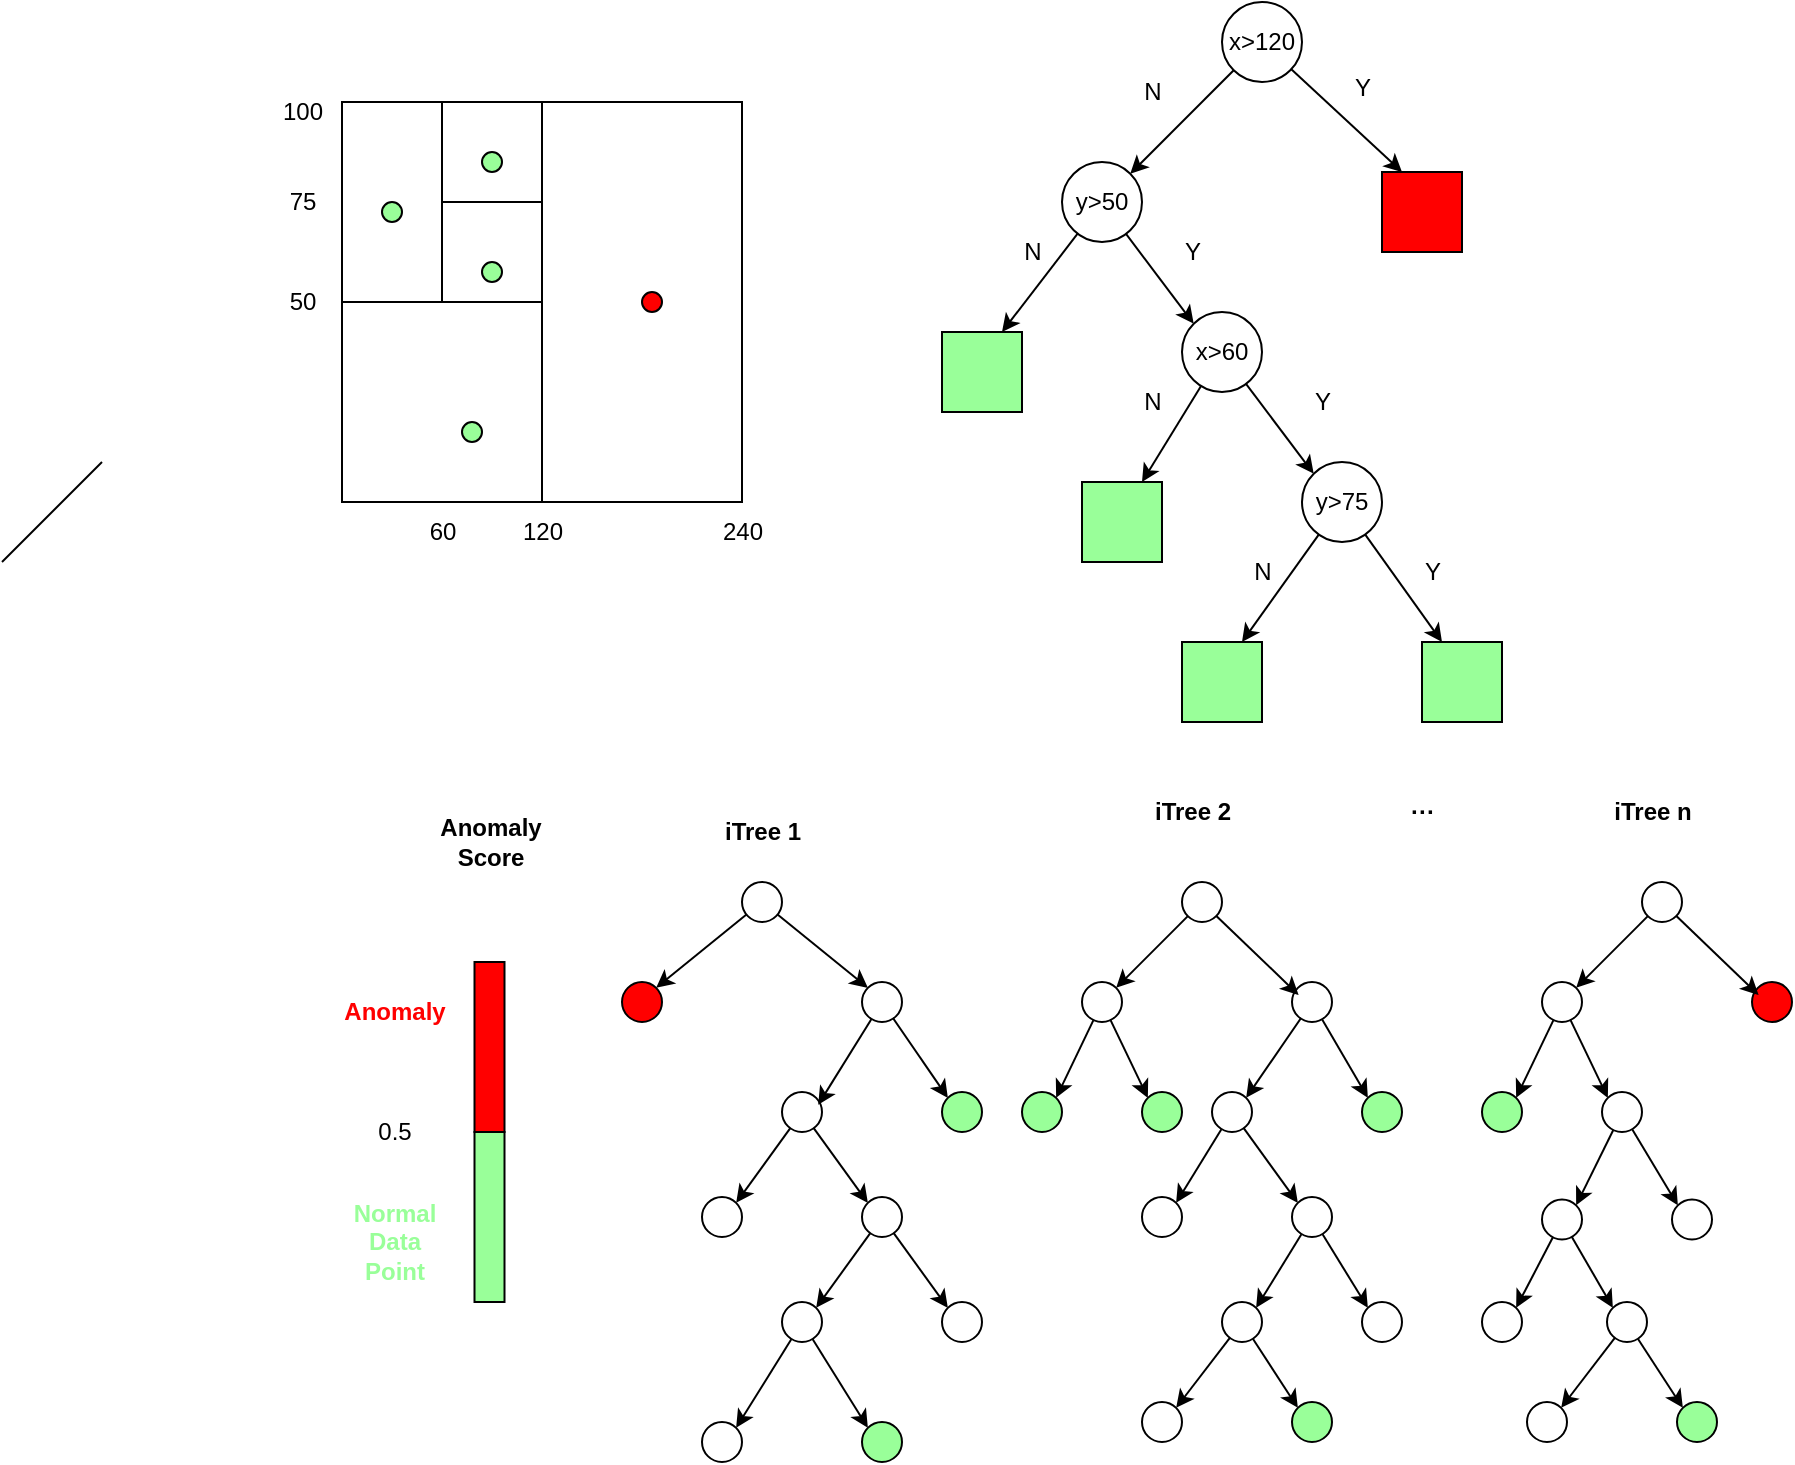 <mxfile version="24.2.2" type="github">
  <diagram name="第 1 页" id="rHj-dIYMqYzPayB8cscu">
    <mxGraphModel dx="1963" dy="578" grid="1" gridSize="10" guides="1" tooltips="1" connect="1" arrows="1" fold="1" page="1" pageScale="1" pageWidth="827" pageHeight="1169" math="0" shadow="0">
      <root>
        <mxCell id="0" />
        <mxCell id="1" parent="0" />
        <mxCell id="abwORtX6xPweR-GpnYd3-14" value="" style="rounded=0;whiteSpace=wrap;html=1;" vertex="1" parent="1">
          <mxGeometry x="-190" y="270" width="50" height="50" as="geometry" />
        </mxCell>
        <mxCell id="abwORtX6xPweR-GpnYd3-15" value="240" style="text;html=1;align=center;verticalAlign=middle;resizable=0;points=[];autosize=1;strokeColor=none;fillColor=none;" vertex="1" parent="1">
          <mxGeometry x="-60" y="470" width="40" height="30" as="geometry" />
        </mxCell>
        <mxCell id="abwORtX6xPweR-GpnYd3-18" value="120" style="text;html=1;align=center;verticalAlign=middle;resizable=0;points=[];autosize=1;strokeColor=none;fillColor=none;" vertex="1" parent="1">
          <mxGeometry x="-160" y="470" width="40" height="30" as="geometry" />
        </mxCell>
        <mxCell id="abwORtX6xPweR-GpnYd3-19" value="" style="endArrow=none;html=1;rounded=0;" edge="1" parent="1">
          <mxGeometry width="50" height="50" relative="1" as="geometry">
            <mxPoint x="-410" y="500" as="sourcePoint" />
            <mxPoint x="-360" y="450" as="targetPoint" />
          </mxGeometry>
        </mxCell>
        <mxCell id="abwORtX6xPweR-GpnYd3-20" value="" style="rounded=0;whiteSpace=wrap;html=1;" vertex="1" parent="1">
          <mxGeometry x="-240" y="370" width="100" height="100" as="geometry" />
        </mxCell>
        <mxCell id="abwORtX6xPweR-GpnYd3-21" value="" style="rounded=0;whiteSpace=wrap;html=1;" vertex="1" parent="1">
          <mxGeometry x="-140" y="270" width="100" height="200" as="geometry" />
        </mxCell>
        <mxCell id="abwORtX6xPweR-GpnYd3-22" value="" style="rounded=0;whiteSpace=wrap;html=1;" vertex="1" parent="1">
          <mxGeometry x="-190" y="320" width="50" height="50" as="geometry" />
        </mxCell>
        <mxCell id="abwORtX6xPweR-GpnYd3-23" value="" style="rounded=0;whiteSpace=wrap;html=1;" vertex="1" parent="1">
          <mxGeometry x="-240" y="270" width="50" height="100" as="geometry" />
        </mxCell>
        <mxCell id="abwORtX6xPweR-GpnYd3-24" value="" style="ellipse;whiteSpace=wrap;html=1;aspect=fixed;fillColor=#99FF99;" vertex="1" parent="1">
          <mxGeometry x="-170" y="295" width="10" height="10" as="geometry" />
        </mxCell>
        <mxCell id="abwORtX6xPweR-GpnYd3-33" value="" style="ellipse;whiteSpace=wrap;html=1;aspect=fixed;fillColor=#99FF99;" vertex="1" parent="1">
          <mxGeometry x="-220" y="320" width="10" height="10" as="geometry" />
        </mxCell>
        <mxCell id="abwORtX6xPweR-GpnYd3-36" value="" style="ellipse;whiteSpace=wrap;html=1;aspect=fixed;fillColor=#99FF99;" vertex="1" parent="1">
          <mxGeometry x="-170" y="350" width="10" height="10" as="geometry" />
        </mxCell>
        <mxCell id="abwORtX6xPweR-GpnYd3-38" value="" style="ellipse;whiteSpace=wrap;html=1;aspect=fixed;fillColor=#99FF99;" vertex="1" parent="1">
          <mxGeometry x="-180" y="430" width="10" height="10" as="geometry" />
        </mxCell>
        <mxCell id="abwORtX6xPweR-GpnYd3-39" value="" style="ellipse;whiteSpace=wrap;html=1;aspect=fixed;fillColor=#FF0000;" vertex="1" parent="1">
          <mxGeometry x="-90" y="365" width="10" height="10" as="geometry" />
        </mxCell>
        <mxCell id="abwORtX6xPweR-GpnYd3-41" value="60" style="text;html=1;align=center;verticalAlign=middle;resizable=0;points=[];autosize=1;strokeColor=none;fillColor=none;" vertex="1" parent="1">
          <mxGeometry x="-210" y="470" width="40" height="30" as="geometry" />
        </mxCell>
        <mxCell id="abwORtX6xPweR-GpnYd3-42" value="50" style="text;html=1;align=center;verticalAlign=middle;resizable=0;points=[];autosize=1;strokeColor=none;fillColor=none;" vertex="1" parent="1">
          <mxGeometry x="-280" y="355" width="40" height="30" as="geometry" />
        </mxCell>
        <mxCell id="abwORtX6xPweR-GpnYd3-43" value="75" style="text;html=1;align=center;verticalAlign=middle;resizable=0;points=[];autosize=1;strokeColor=none;fillColor=none;" vertex="1" parent="1">
          <mxGeometry x="-280" y="305" width="40" height="30" as="geometry" />
        </mxCell>
        <mxCell id="abwORtX6xPweR-GpnYd3-44" value="100" style="text;html=1;align=center;verticalAlign=middle;resizable=0;points=[];autosize=1;strokeColor=none;fillColor=none;" vertex="1" parent="1">
          <mxGeometry x="-280" y="260" width="40" height="30" as="geometry" />
        </mxCell>
        <mxCell id="abwORtX6xPweR-GpnYd3-65" style="rounded=0;orthogonalLoop=1;jettySize=auto;html=1;entryX=1;entryY=0;entryDx=0;entryDy=0;" edge="1" parent="1" source="abwORtX6xPweR-GpnYd3-45" target="abwORtX6xPweR-GpnYd3-57">
          <mxGeometry relative="1" as="geometry" />
        </mxCell>
        <mxCell id="abwORtX6xPweR-GpnYd3-66" style="rounded=0;orthogonalLoop=1;jettySize=auto;html=1;entryX=0.25;entryY=0;entryDx=0;entryDy=0;" edge="1" parent="1" source="abwORtX6xPweR-GpnYd3-45" target="abwORtX6xPweR-GpnYd3-58">
          <mxGeometry relative="1" as="geometry" />
        </mxCell>
        <mxCell id="abwORtX6xPweR-GpnYd3-45" value="x&amp;gt;120" style="ellipse;whiteSpace=wrap;html=1;aspect=fixed;" vertex="1" parent="1">
          <mxGeometry x="200" y="220" width="40" height="40" as="geometry" />
        </mxCell>
        <mxCell id="abwORtX6xPweR-GpnYd3-67" style="rounded=0;orthogonalLoop=1;jettySize=auto;html=1;entryX=0.75;entryY=0;entryDx=0;entryDy=0;" edge="1" parent="1" source="abwORtX6xPweR-GpnYd3-57" target="abwORtX6xPweR-GpnYd3-61">
          <mxGeometry relative="1" as="geometry" />
        </mxCell>
        <mxCell id="abwORtX6xPweR-GpnYd3-68" style="rounded=0;orthogonalLoop=1;jettySize=auto;html=1;entryX=0;entryY=0;entryDx=0;entryDy=0;" edge="1" parent="1" source="abwORtX6xPweR-GpnYd3-57" target="abwORtX6xPweR-GpnYd3-59">
          <mxGeometry relative="1" as="geometry" />
        </mxCell>
        <mxCell id="abwORtX6xPweR-GpnYd3-57" value="y&amp;gt;50" style="ellipse;whiteSpace=wrap;html=1;aspect=fixed;" vertex="1" parent="1">
          <mxGeometry x="120" y="300" width="40" height="40" as="geometry" />
        </mxCell>
        <mxCell id="abwORtX6xPweR-GpnYd3-58" value="" style="whiteSpace=wrap;html=1;aspect=fixed;fillColor=#FF0000;" vertex="1" parent="1">
          <mxGeometry x="280" y="305" width="40" height="40" as="geometry" />
        </mxCell>
        <mxCell id="abwORtX6xPweR-GpnYd3-69" style="rounded=0;orthogonalLoop=1;jettySize=auto;html=1;entryX=0.75;entryY=0;entryDx=0;entryDy=0;" edge="1" parent="1" source="abwORtX6xPweR-GpnYd3-59" target="abwORtX6xPweR-GpnYd3-62">
          <mxGeometry relative="1" as="geometry" />
        </mxCell>
        <mxCell id="abwORtX6xPweR-GpnYd3-70" style="rounded=0;orthogonalLoop=1;jettySize=auto;html=1;entryX=0;entryY=0;entryDx=0;entryDy=0;" edge="1" parent="1" source="abwORtX6xPweR-GpnYd3-59" target="abwORtX6xPweR-GpnYd3-60">
          <mxGeometry relative="1" as="geometry" />
        </mxCell>
        <mxCell id="abwORtX6xPweR-GpnYd3-59" value="x&amp;gt;60" style="ellipse;whiteSpace=wrap;html=1;aspect=fixed;" vertex="1" parent="1">
          <mxGeometry x="180" y="375" width="40" height="40" as="geometry" />
        </mxCell>
        <mxCell id="abwORtX6xPweR-GpnYd3-71" style="rounded=0;orthogonalLoop=1;jettySize=auto;html=1;entryX=0.75;entryY=0;entryDx=0;entryDy=0;" edge="1" parent="1" source="abwORtX6xPweR-GpnYd3-60" target="abwORtX6xPweR-GpnYd3-63">
          <mxGeometry relative="1" as="geometry" />
        </mxCell>
        <mxCell id="abwORtX6xPweR-GpnYd3-72" style="rounded=0;orthogonalLoop=1;jettySize=auto;html=1;entryX=0.25;entryY=0;entryDx=0;entryDy=0;" edge="1" parent="1" source="abwORtX6xPweR-GpnYd3-60" target="abwORtX6xPweR-GpnYd3-64">
          <mxGeometry relative="1" as="geometry" />
        </mxCell>
        <mxCell id="abwORtX6xPweR-GpnYd3-60" value="y&amp;gt;75" style="ellipse;whiteSpace=wrap;html=1;aspect=fixed;" vertex="1" parent="1">
          <mxGeometry x="240" y="450" width="40" height="40" as="geometry" />
        </mxCell>
        <mxCell id="abwORtX6xPweR-GpnYd3-61" value="" style="whiteSpace=wrap;html=1;aspect=fixed;fillColor=#99FF99;" vertex="1" parent="1">
          <mxGeometry x="60" y="385" width="40" height="40" as="geometry" />
        </mxCell>
        <mxCell id="abwORtX6xPweR-GpnYd3-62" value="" style="whiteSpace=wrap;html=1;aspect=fixed;fillColor=#99FF99;" vertex="1" parent="1">
          <mxGeometry x="130" y="460" width="40" height="40" as="geometry" />
        </mxCell>
        <mxCell id="abwORtX6xPweR-GpnYd3-63" value="" style="whiteSpace=wrap;html=1;aspect=fixed;fillColor=#99FF99;" vertex="1" parent="1">
          <mxGeometry x="180" y="540" width="40" height="40" as="geometry" />
        </mxCell>
        <mxCell id="abwORtX6xPweR-GpnYd3-64" value="" style="whiteSpace=wrap;html=1;aspect=fixed;fillColor=#99FF99;" vertex="1" parent="1">
          <mxGeometry x="300" y="540" width="40" height="40" as="geometry" />
        </mxCell>
        <mxCell id="abwORtX6xPweR-GpnYd3-73" value="N" style="text;html=1;align=center;verticalAlign=middle;resizable=0;points=[];autosize=1;strokeColor=none;fillColor=none;" vertex="1" parent="1">
          <mxGeometry x="150" y="250" width="30" height="30" as="geometry" />
        </mxCell>
        <mxCell id="abwORtX6xPweR-GpnYd3-74" value="N" style="text;html=1;align=center;verticalAlign=middle;resizable=0;points=[];autosize=1;strokeColor=none;fillColor=none;" vertex="1" parent="1">
          <mxGeometry x="90" y="330" width="30" height="30" as="geometry" />
        </mxCell>
        <mxCell id="abwORtX6xPweR-GpnYd3-75" value="N" style="text;html=1;align=center;verticalAlign=middle;resizable=0;points=[];autosize=1;strokeColor=none;fillColor=none;" vertex="1" parent="1">
          <mxGeometry x="150" y="405" width="30" height="30" as="geometry" />
        </mxCell>
        <mxCell id="abwORtX6xPweR-GpnYd3-76" value="N" style="text;html=1;align=center;verticalAlign=middle;resizable=0;points=[];autosize=1;strokeColor=none;fillColor=none;" vertex="1" parent="1">
          <mxGeometry x="205" y="490" width="30" height="30" as="geometry" />
        </mxCell>
        <mxCell id="abwORtX6xPweR-GpnYd3-77" value="Y" style="text;html=1;align=center;verticalAlign=middle;resizable=0;points=[];autosize=1;strokeColor=none;fillColor=none;" vertex="1" parent="1">
          <mxGeometry x="255" y="248" width="30" height="30" as="geometry" />
        </mxCell>
        <mxCell id="abwORtX6xPweR-GpnYd3-78" value="Y" style="text;html=1;align=center;verticalAlign=middle;resizable=0;points=[];autosize=1;strokeColor=none;fillColor=none;" vertex="1" parent="1">
          <mxGeometry x="170" y="330" width="30" height="30" as="geometry" />
        </mxCell>
        <mxCell id="abwORtX6xPweR-GpnYd3-79" value="Y" style="text;html=1;align=center;verticalAlign=middle;resizable=0;points=[];autosize=1;strokeColor=none;fillColor=none;" vertex="1" parent="1">
          <mxGeometry x="235" y="405" width="30" height="30" as="geometry" />
        </mxCell>
        <mxCell id="abwORtX6xPweR-GpnYd3-80" value="Y" style="text;html=1;align=center;verticalAlign=middle;resizable=0;points=[];autosize=1;strokeColor=none;fillColor=none;" vertex="1" parent="1">
          <mxGeometry x="290" y="490" width="30" height="30" as="geometry" />
        </mxCell>
        <mxCell id="abwORtX6xPweR-GpnYd3-81" value="&lt;b&gt;Anomaly&lt;/b&gt;&lt;div&gt;&lt;b&gt;Score&lt;/b&gt;&lt;/div&gt;" style="text;html=1;align=center;verticalAlign=middle;resizable=0;points=[];autosize=1;strokeColor=none;fillColor=none;" vertex="1" parent="1">
          <mxGeometry x="-201.25" y="620" width="70" height="40" as="geometry" />
        </mxCell>
        <mxCell id="abwORtX6xPweR-GpnYd3-82" value="" style="rounded=0;whiteSpace=wrap;html=1;fillColor=#FF0000;" vertex="1" parent="1">
          <mxGeometry x="-173.75" y="700" width="15" height="85" as="geometry" />
        </mxCell>
        <mxCell id="abwORtX6xPweR-GpnYd3-84" value="" style="rounded=0;whiteSpace=wrap;html=1;fillColor=#99FF99;" vertex="1" parent="1">
          <mxGeometry x="-173.75" y="785" width="15" height="85" as="geometry" />
        </mxCell>
        <mxCell id="abwORtX6xPweR-GpnYd3-85" value="&lt;b&gt;&lt;font color=&quot;#ff0000&quot;&gt;Anomaly&lt;/font&gt;&lt;/b&gt;" style="text;html=1;align=center;verticalAlign=middle;resizable=0;points=[];autosize=1;strokeColor=none;fillColor=none;" vertex="1" parent="1">
          <mxGeometry x="-248.75" y="710" width="70" height="30" as="geometry" />
        </mxCell>
        <mxCell id="abwORtX6xPweR-GpnYd3-86" value="0.5" style="text;html=1;align=center;verticalAlign=middle;resizable=0;points=[];autosize=1;strokeColor=none;fillColor=none;" vertex="1" parent="1">
          <mxGeometry x="-233.75" y="770" width="40" height="30" as="geometry" />
        </mxCell>
        <mxCell id="abwORtX6xPweR-GpnYd3-87" value="&lt;b&gt;&lt;font color=&quot;#99ff99&quot;&gt;Normal&lt;/font&gt;&lt;/b&gt;&lt;div&gt;&lt;b&gt;&lt;font color=&quot;#99ff99&quot;&gt;Data&lt;/font&gt;&lt;/b&gt;&lt;/div&gt;&lt;div&gt;&lt;b&gt;&lt;font color=&quot;#99ff99&quot;&gt;Point&lt;/font&gt;&lt;/b&gt;&lt;/div&gt;" style="text;html=1;align=center;verticalAlign=middle;resizable=0;points=[];autosize=1;strokeColor=none;fillColor=none;" vertex="1" parent="1">
          <mxGeometry x="-243.75" y="810" width="60" height="60" as="geometry" />
        </mxCell>
        <mxCell id="abwORtX6xPweR-GpnYd3-88" value="&lt;b&gt;iTree 1&lt;/b&gt;" style="text;html=1;align=center;verticalAlign=middle;resizable=0;points=[];autosize=1;strokeColor=none;fillColor=none;" vertex="1" parent="1">
          <mxGeometry x="-60" y="620" width="60" height="30" as="geometry" />
        </mxCell>
        <mxCell id="abwORtX6xPweR-GpnYd3-100" style="rounded=0;orthogonalLoop=1;jettySize=auto;html=1;entryX=1;entryY=0;entryDx=0;entryDy=0;" edge="1" parent="1" source="abwORtX6xPweR-GpnYd3-89" target="abwORtX6xPweR-GpnYd3-90">
          <mxGeometry relative="1" as="geometry" />
        </mxCell>
        <mxCell id="abwORtX6xPweR-GpnYd3-101" style="rounded=0;orthogonalLoop=1;jettySize=auto;html=1;entryX=0;entryY=0;entryDx=0;entryDy=0;" edge="1" parent="1" source="abwORtX6xPweR-GpnYd3-89" target="abwORtX6xPweR-GpnYd3-91">
          <mxGeometry relative="1" as="geometry" />
        </mxCell>
        <mxCell id="abwORtX6xPweR-GpnYd3-89" value="" style="ellipse;whiteSpace=wrap;html=1;aspect=fixed;" vertex="1" parent="1">
          <mxGeometry x="-40" y="660" width="20" height="20" as="geometry" />
        </mxCell>
        <mxCell id="abwORtX6xPweR-GpnYd3-90" value="" style="ellipse;whiteSpace=wrap;html=1;aspect=fixed;fillColor=#FF0000;" vertex="1" parent="1">
          <mxGeometry x="-100" y="710" width="20" height="20" as="geometry" />
        </mxCell>
        <mxCell id="abwORtX6xPweR-GpnYd3-103" style="rounded=0;orthogonalLoop=1;jettySize=auto;html=1;entryX=0;entryY=0;entryDx=0;entryDy=0;" edge="1" parent="1" source="abwORtX6xPweR-GpnYd3-91" target="abwORtX6xPweR-GpnYd3-93">
          <mxGeometry relative="1" as="geometry" />
        </mxCell>
        <mxCell id="abwORtX6xPweR-GpnYd3-91" value="" style="ellipse;whiteSpace=wrap;html=1;aspect=fixed;" vertex="1" parent="1">
          <mxGeometry x="20" y="710" width="20" height="20" as="geometry" />
        </mxCell>
        <mxCell id="abwORtX6xPweR-GpnYd3-104" style="rounded=0;orthogonalLoop=1;jettySize=auto;html=1;entryX=1;entryY=0;entryDx=0;entryDy=0;" edge="1" parent="1" source="abwORtX6xPweR-GpnYd3-92" target="abwORtX6xPweR-GpnYd3-94">
          <mxGeometry relative="1" as="geometry" />
        </mxCell>
        <mxCell id="abwORtX6xPweR-GpnYd3-105" style="rounded=0;orthogonalLoop=1;jettySize=auto;html=1;entryX=0;entryY=0;entryDx=0;entryDy=0;" edge="1" parent="1" source="abwORtX6xPweR-GpnYd3-92" target="abwORtX6xPweR-GpnYd3-95">
          <mxGeometry relative="1" as="geometry" />
        </mxCell>
        <mxCell id="abwORtX6xPweR-GpnYd3-92" value="" style="ellipse;whiteSpace=wrap;html=1;aspect=fixed;" vertex="1" parent="1">
          <mxGeometry x="-20" y="765" width="20" height="20" as="geometry" />
        </mxCell>
        <mxCell id="abwORtX6xPweR-GpnYd3-93" value="" style="ellipse;whiteSpace=wrap;html=1;aspect=fixed;fillColor=#99FF99;" vertex="1" parent="1">
          <mxGeometry x="60" y="765" width="20" height="20" as="geometry" />
        </mxCell>
        <mxCell id="abwORtX6xPweR-GpnYd3-94" value="" style="ellipse;whiteSpace=wrap;html=1;aspect=fixed;" vertex="1" parent="1">
          <mxGeometry x="-60" y="817.5" width="20" height="20" as="geometry" />
        </mxCell>
        <mxCell id="abwORtX6xPweR-GpnYd3-106" style="rounded=0;orthogonalLoop=1;jettySize=auto;html=1;entryX=1;entryY=0;entryDx=0;entryDy=0;" edge="1" parent="1" source="abwORtX6xPweR-GpnYd3-95" target="abwORtX6xPweR-GpnYd3-96">
          <mxGeometry relative="1" as="geometry" />
        </mxCell>
        <mxCell id="abwORtX6xPweR-GpnYd3-107" style="rounded=0;orthogonalLoop=1;jettySize=auto;html=1;entryX=0;entryY=0;entryDx=0;entryDy=0;" edge="1" parent="1" source="abwORtX6xPweR-GpnYd3-95" target="abwORtX6xPweR-GpnYd3-97">
          <mxGeometry relative="1" as="geometry" />
        </mxCell>
        <mxCell id="abwORtX6xPweR-GpnYd3-95" value="" style="ellipse;whiteSpace=wrap;html=1;aspect=fixed;" vertex="1" parent="1">
          <mxGeometry x="20" y="817.5" width="20" height="20" as="geometry" />
        </mxCell>
        <mxCell id="abwORtX6xPweR-GpnYd3-108" style="rounded=0;orthogonalLoop=1;jettySize=auto;html=1;entryX=1;entryY=0;entryDx=0;entryDy=0;" edge="1" parent="1" source="abwORtX6xPweR-GpnYd3-96" target="abwORtX6xPweR-GpnYd3-98">
          <mxGeometry relative="1" as="geometry" />
        </mxCell>
        <mxCell id="abwORtX6xPweR-GpnYd3-109" style="rounded=0;orthogonalLoop=1;jettySize=auto;html=1;entryX=0;entryY=0;entryDx=0;entryDy=0;" edge="1" parent="1" source="abwORtX6xPweR-GpnYd3-96" target="abwORtX6xPweR-GpnYd3-99">
          <mxGeometry relative="1" as="geometry" />
        </mxCell>
        <mxCell id="abwORtX6xPweR-GpnYd3-96" value="" style="ellipse;whiteSpace=wrap;html=1;aspect=fixed;" vertex="1" parent="1">
          <mxGeometry x="-20" y="870" width="20" height="20" as="geometry" />
        </mxCell>
        <mxCell id="abwORtX6xPweR-GpnYd3-97" value="" style="ellipse;whiteSpace=wrap;html=1;aspect=fixed;" vertex="1" parent="1">
          <mxGeometry x="60" y="870" width="20" height="20" as="geometry" />
        </mxCell>
        <mxCell id="abwORtX6xPweR-GpnYd3-98" value="" style="ellipse;whiteSpace=wrap;html=1;aspect=fixed;" vertex="1" parent="1">
          <mxGeometry x="-60" y="930" width="20" height="20" as="geometry" />
        </mxCell>
        <mxCell id="abwORtX6xPweR-GpnYd3-99" value="" style="ellipse;whiteSpace=wrap;html=1;aspect=fixed;fillColor=#99FF99;" vertex="1" parent="1">
          <mxGeometry x="20" y="930" width="20" height="20" as="geometry" />
        </mxCell>
        <mxCell id="abwORtX6xPweR-GpnYd3-102" style="rounded=0;orthogonalLoop=1;jettySize=auto;html=1;entryX=0.905;entryY=0.318;entryDx=0;entryDy=0;entryPerimeter=0;" edge="1" parent="1" source="abwORtX6xPweR-GpnYd3-91" target="abwORtX6xPweR-GpnYd3-92">
          <mxGeometry relative="1" as="geometry" />
        </mxCell>
        <mxCell id="abwORtX6xPweR-GpnYd3-110" value="&lt;b&gt;iTree 2&lt;/b&gt;" style="text;html=1;align=center;verticalAlign=middle;resizable=0;points=[];autosize=1;strokeColor=none;fillColor=none;" vertex="1" parent="1">
          <mxGeometry x="155" y="610" width="60" height="30" as="geometry" />
        </mxCell>
        <mxCell id="abwORtX6xPweR-GpnYd3-126" style="rounded=0;orthogonalLoop=1;jettySize=auto;html=1;entryX=1;entryY=0;entryDx=0;entryDy=0;" edge="1" parent="1" source="abwORtX6xPweR-GpnYd3-111" target="abwORtX6xPweR-GpnYd3-112">
          <mxGeometry relative="1" as="geometry" />
        </mxCell>
        <mxCell id="abwORtX6xPweR-GpnYd3-111" value="" style="ellipse;whiteSpace=wrap;html=1;aspect=fixed;" vertex="1" parent="1">
          <mxGeometry x="180" y="660" width="20" height="20" as="geometry" />
        </mxCell>
        <mxCell id="abwORtX6xPweR-GpnYd3-128" style="rounded=0;orthogonalLoop=1;jettySize=auto;html=1;entryX=1;entryY=0;entryDx=0;entryDy=0;" edge="1" parent="1" source="abwORtX6xPweR-GpnYd3-112" target="abwORtX6xPweR-GpnYd3-115">
          <mxGeometry relative="1" as="geometry" />
        </mxCell>
        <mxCell id="abwORtX6xPweR-GpnYd3-130" style="rounded=0;orthogonalLoop=1;jettySize=auto;html=1;entryX=0;entryY=0;entryDx=0;entryDy=0;" edge="1" parent="1" source="abwORtX6xPweR-GpnYd3-112" target="abwORtX6xPweR-GpnYd3-116">
          <mxGeometry relative="1" as="geometry" />
        </mxCell>
        <mxCell id="abwORtX6xPweR-GpnYd3-112" value="" style="ellipse;whiteSpace=wrap;html=1;aspect=fixed;" vertex="1" parent="1">
          <mxGeometry x="130" y="710" width="20" height="20" as="geometry" />
        </mxCell>
        <mxCell id="abwORtX6xPweR-GpnYd3-131" style="rounded=0;orthogonalLoop=1;jettySize=auto;html=1;entryX=1;entryY=0;entryDx=0;entryDy=0;" edge="1" parent="1" source="abwORtX6xPweR-GpnYd3-114" target="abwORtX6xPweR-GpnYd3-118">
          <mxGeometry relative="1" as="geometry" />
        </mxCell>
        <mxCell id="abwORtX6xPweR-GpnYd3-132" style="rounded=0;orthogonalLoop=1;jettySize=auto;html=1;entryX=0;entryY=0;entryDx=0;entryDy=0;" edge="1" parent="1" source="abwORtX6xPweR-GpnYd3-114" target="abwORtX6xPweR-GpnYd3-117">
          <mxGeometry relative="1" as="geometry" />
        </mxCell>
        <mxCell id="abwORtX6xPweR-GpnYd3-114" value="" style="ellipse;whiteSpace=wrap;html=1;aspect=fixed;" vertex="1" parent="1">
          <mxGeometry x="235" y="710" width="20" height="20" as="geometry" />
        </mxCell>
        <mxCell id="abwORtX6xPweR-GpnYd3-115" value="" style="ellipse;whiteSpace=wrap;html=1;aspect=fixed;fillColor=#99FF99;" vertex="1" parent="1">
          <mxGeometry x="100" y="765" width="20" height="20" as="geometry" />
        </mxCell>
        <mxCell id="abwORtX6xPweR-GpnYd3-116" value="" style="ellipse;whiteSpace=wrap;html=1;aspect=fixed;fillColor=#99FF99;" vertex="1" parent="1">
          <mxGeometry x="160" y="765" width="20" height="20" as="geometry" />
        </mxCell>
        <mxCell id="abwORtX6xPweR-GpnYd3-117" value="" style="ellipse;whiteSpace=wrap;html=1;aspect=fixed;fillColor=#99FF99;" vertex="1" parent="1">
          <mxGeometry x="270" y="765" width="20" height="20" as="geometry" />
        </mxCell>
        <mxCell id="abwORtX6xPweR-GpnYd3-133" style="rounded=0;orthogonalLoop=1;jettySize=auto;html=1;entryX=1;entryY=0;entryDx=0;entryDy=0;" edge="1" parent="1" source="abwORtX6xPweR-GpnYd3-118" target="abwORtX6xPweR-GpnYd3-120">
          <mxGeometry relative="1" as="geometry" />
        </mxCell>
        <mxCell id="abwORtX6xPweR-GpnYd3-134" style="rounded=0;orthogonalLoop=1;jettySize=auto;html=1;entryX=0;entryY=0;entryDx=0;entryDy=0;" edge="1" parent="1" source="abwORtX6xPweR-GpnYd3-118" target="abwORtX6xPweR-GpnYd3-121">
          <mxGeometry relative="1" as="geometry" />
        </mxCell>
        <mxCell id="abwORtX6xPweR-GpnYd3-118" value="" style="ellipse;whiteSpace=wrap;html=1;aspect=fixed;" vertex="1" parent="1">
          <mxGeometry x="195" y="765" width="20" height="20" as="geometry" />
        </mxCell>
        <mxCell id="abwORtX6xPweR-GpnYd3-120" value="" style="ellipse;whiteSpace=wrap;html=1;aspect=fixed;" vertex="1" parent="1">
          <mxGeometry x="160" y="817.5" width="20" height="20" as="geometry" />
        </mxCell>
        <mxCell id="abwORtX6xPweR-GpnYd3-135" style="rounded=0;orthogonalLoop=1;jettySize=auto;html=1;entryX=1;entryY=0;entryDx=0;entryDy=0;" edge="1" parent="1" source="abwORtX6xPweR-GpnYd3-121" target="abwORtX6xPweR-GpnYd3-122">
          <mxGeometry relative="1" as="geometry" />
        </mxCell>
        <mxCell id="abwORtX6xPweR-GpnYd3-136" style="rounded=0;orthogonalLoop=1;jettySize=auto;html=1;entryX=0;entryY=0;entryDx=0;entryDy=0;" edge="1" parent="1" source="abwORtX6xPweR-GpnYd3-121" target="abwORtX6xPweR-GpnYd3-123">
          <mxGeometry relative="1" as="geometry" />
        </mxCell>
        <mxCell id="abwORtX6xPweR-GpnYd3-121" value="" style="ellipse;whiteSpace=wrap;html=1;aspect=fixed;" vertex="1" parent="1">
          <mxGeometry x="235" y="817.5" width="20" height="20" as="geometry" />
        </mxCell>
        <mxCell id="abwORtX6xPweR-GpnYd3-137" style="rounded=0;orthogonalLoop=1;jettySize=auto;html=1;entryX=1;entryY=0;entryDx=0;entryDy=0;" edge="1" parent="1" source="abwORtX6xPweR-GpnYd3-122" target="abwORtX6xPweR-GpnYd3-124">
          <mxGeometry relative="1" as="geometry" />
        </mxCell>
        <mxCell id="abwORtX6xPweR-GpnYd3-138" style="rounded=0;orthogonalLoop=1;jettySize=auto;html=1;entryX=0;entryY=0;entryDx=0;entryDy=0;" edge="1" parent="1" source="abwORtX6xPweR-GpnYd3-122" target="abwORtX6xPweR-GpnYd3-125">
          <mxGeometry relative="1" as="geometry" />
        </mxCell>
        <mxCell id="abwORtX6xPweR-GpnYd3-122" value="" style="ellipse;whiteSpace=wrap;html=1;aspect=fixed;" vertex="1" parent="1">
          <mxGeometry x="200" y="870" width="20" height="20" as="geometry" />
        </mxCell>
        <mxCell id="abwORtX6xPweR-GpnYd3-123" value="" style="ellipse;whiteSpace=wrap;html=1;aspect=fixed;" vertex="1" parent="1">
          <mxGeometry x="270" y="870" width="20" height="20" as="geometry" />
        </mxCell>
        <mxCell id="abwORtX6xPweR-GpnYd3-124" value="" style="ellipse;whiteSpace=wrap;html=1;aspect=fixed;" vertex="1" parent="1">
          <mxGeometry x="160" y="920" width="20" height="20" as="geometry" />
        </mxCell>
        <mxCell id="abwORtX6xPweR-GpnYd3-125" value="" style="ellipse;whiteSpace=wrap;html=1;aspect=fixed;fillColor=#99FF99;" vertex="1" parent="1">
          <mxGeometry x="235" y="920" width="20" height="20" as="geometry" />
        </mxCell>
        <mxCell id="abwORtX6xPweR-GpnYd3-127" style="rounded=0;orthogonalLoop=1;jettySize=auto;html=1;entryX=0.166;entryY=0.325;entryDx=0;entryDy=0;entryPerimeter=0;" edge="1" parent="1" source="abwORtX6xPweR-GpnYd3-111" target="abwORtX6xPweR-GpnYd3-114">
          <mxGeometry relative="1" as="geometry" />
        </mxCell>
        <mxCell id="abwORtX6xPweR-GpnYd3-139" value="&lt;b&gt;···&lt;/b&gt;" style="text;html=1;align=center;verticalAlign=middle;resizable=0;points=[];autosize=1;strokeColor=none;fillColor=none;" vertex="1" parent="1">
          <mxGeometry x="280" y="610" width="40" height="30" as="geometry" />
        </mxCell>
        <mxCell id="abwORtX6xPweR-GpnYd3-140" value="&lt;b&gt;iTree n&lt;/b&gt;" style="text;html=1;align=center;verticalAlign=middle;resizable=0;points=[];autosize=1;strokeColor=none;fillColor=none;" vertex="1" parent="1">
          <mxGeometry x="385" y="610" width="60" height="30" as="geometry" />
        </mxCell>
        <mxCell id="abwORtX6xPweR-GpnYd3-141" style="rounded=0;orthogonalLoop=1;jettySize=auto;html=1;entryX=1;entryY=0;entryDx=0;entryDy=0;" edge="1" parent="1" source="abwORtX6xPweR-GpnYd3-142" target="abwORtX6xPweR-GpnYd3-145">
          <mxGeometry relative="1" as="geometry" />
        </mxCell>
        <mxCell id="abwORtX6xPweR-GpnYd3-142" value="" style="ellipse;whiteSpace=wrap;html=1;aspect=fixed;" vertex="1" parent="1">
          <mxGeometry x="410" y="660" width="20" height="20" as="geometry" />
        </mxCell>
        <mxCell id="abwORtX6xPweR-GpnYd3-143" style="rounded=0;orthogonalLoop=1;jettySize=auto;html=1;entryX=1;entryY=0;entryDx=0;entryDy=0;" edge="1" parent="1" source="abwORtX6xPweR-GpnYd3-145" target="abwORtX6xPweR-GpnYd3-149">
          <mxGeometry relative="1" as="geometry" />
        </mxCell>
        <mxCell id="abwORtX6xPweR-GpnYd3-166" style="rounded=0;orthogonalLoop=1;jettySize=auto;html=1;entryX=0;entryY=0;entryDx=0;entryDy=0;" edge="1" parent="1" source="abwORtX6xPweR-GpnYd3-145" target="abwORtX6xPweR-GpnYd3-154">
          <mxGeometry relative="1" as="geometry" />
        </mxCell>
        <mxCell id="abwORtX6xPweR-GpnYd3-145" value="" style="ellipse;whiteSpace=wrap;html=1;aspect=fixed;" vertex="1" parent="1">
          <mxGeometry x="360" y="710" width="20" height="20" as="geometry" />
        </mxCell>
        <mxCell id="abwORtX6xPweR-GpnYd3-148" value="" style="ellipse;whiteSpace=wrap;html=1;aspect=fixed;fillColor=#FF0000;" vertex="1" parent="1">
          <mxGeometry x="465" y="710" width="20" height="20" as="geometry" />
        </mxCell>
        <mxCell id="abwORtX6xPweR-GpnYd3-149" value="" style="ellipse;whiteSpace=wrap;html=1;aspect=fixed;fillColor=#99FF99;" vertex="1" parent="1">
          <mxGeometry x="330" y="765" width="20" height="20" as="geometry" />
        </mxCell>
        <mxCell id="abwORtX6xPweR-GpnYd3-168" style="rounded=0;orthogonalLoop=1;jettySize=auto;html=1;entryX=1;entryY=0;entryDx=0;entryDy=0;" edge="1" parent="1" source="abwORtX6xPweR-GpnYd3-154" target="abwORtX6xPweR-GpnYd3-158">
          <mxGeometry relative="1" as="geometry" />
        </mxCell>
        <mxCell id="abwORtX6xPweR-GpnYd3-169" style="rounded=0;orthogonalLoop=1;jettySize=auto;html=1;entryX=0;entryY=0;entryDx=0;entryDy=0;" edge="1" parent="1" source="abwORtX6xPweR-GpnYd3-154" target="abwORtX6xPweR-GpnYd3-155">
          <mxGeometry relative="1" as="geometry" />
        </mxCell>
        <mxCell id="abwORtX6xPweR-GpnYd3-154" value="" style="ellipse;whiteSpace=wrap;html=1;aspect=fixed;" vertex="1" parent="1">
          <mxGeometry x="390" y="765" width="20" height="20" as="geometry" />
        </mxCell>
        <mxCell id="abwORtX6xPweR-GpnYd3-155" value="" style="ellipse;whiteSpace=wrap;html=1;aspect=fixed;" vertex="1" parent="1">
          <mxGeometry x="425" y="818.75" width="20" height="20" as="geometry" />
        </mxCell>
        <mxCell id="abwORtX6xPweR-GpnYd3-170" style="rounded=0;orthogonalLoop=1;jettySize=auto;html=1;entryX=1;entryY=0;entryDx=0;entryDy=0;" edge="1" parent="1" source="abwORtX6xPweR-GpnYd3-158" target="abwORtX6xPweR-GpnYd3-162">
          <mxGeometry relative="1" as="geometry" />
        </mxCell>
        <mxCell id="abwORtX6xPweR-GpnYd3-171" style="rounded=0;orthogonalLoop=1;jettySize=auto;html=1;entryX=0;entryY=0;entryDx=0;entryDy=0;" edge="1" parent="1" source="abwORtX6xPweR-GpnYd3-158" target="abwORtX6xPweR-GpnYd3-161">
          <mxGeometry relative="1" as="geometry" />
        </mxCell>
        <mxCell id="abwORtX6xPweR-GpnYd3-158" value="" style="ellipse;whiteSpace=wrap;html=1;aspect=fixed;" vertex="1" parent="1">
          <mxGeometry x="360" y="818.75" width="20" height="20" as="geometry" />
        </mxCell>
        <mxCell id="abwORtX6xPweR-GpnYd3-159" style="rounded=0;orthogonalLoop=1;jettySize=auto;html=1;entryX=1;entryY=0;entryDx=0;entryDy=0;" edge="1" parent="1" source="abwORtX6xPweR-GpnYd3-161" target="abwORtX6xPweR-GpnYd3-163">
          <mxGeometry relative="1" as="geometry" />
        </mxCell>
        <mxCell id="abwORtX6xPweR-GpnYd3-160" style="rounded=0;orthogonalLoop=1;jettySize=auto;html=1;entryX=0;entryY=0;entryDx=0;entryDy=0;" edge="1" parent="1" source="abwORtX6xPweR-GpnYd3-161" target="abwORtX6xPweR-GpnYd3-164">
          <mxGeometry relative="1" as="geometry" />
        </mxCell>
        <mxCell id="abwORtX6xPweR-GpnYd3-161" value="" style="ellipse;whiteSpace=wrap;html=1;aspect=fixed;" vertex="1" parent="1">
          <mxGeometry x="392.5" y="870" width="20" height="20" as="geometry" />
        </mxCell>
        <mxCell id="abwORtX6xPweR-GpnYd3-162" value="" style="ellipse;whiteSpace=wrap;html=1;aspect=fixed;" vertex="1" parent="1">
          <mxGeometry x="330" y="870" width="20" height="20" as="geometry" />
        </mxCell>
        <mxCell id="abwORtX6xPweR-GpnYd3-163" value="" style="ellipse;whiteSpace=wrap;html=1;aspect=fixed;" vertex="1" parent="1">
          <mxGeometry x="352.5" y="920" width="20" height="20" as="geometry" />
        </mxCell>
        <mxCell id="abwORtX6xPweR-GpnYd3-164" value="" style="ellipse;whiteSpace=wrap;html=1;aspect=fixed;fillColor=#99FF99;" vertex="1" parent="1">
          <mxGeometry x="427.5" y="920" width="20" height="20" as="geometry" />
        </mxCell>
        <mxCell id="abwORtX6xPweR-GpnYd3-165" style="rounded=0;orthogonalLoop=1;jettySize=auto;html=1;entryX=0.166;entryY=0.325;entryDx=0;entryDy=0;entryPerimeter=0;" edge="1" parent="1" source="abwORtX6xPweR-GpnYd3-142" target="abwORtX6xPweR-GpnYd3-148">
          <mxGeometry relative="1" as="geometry" />
        </mxCell>
      </root>
    </mxGraphModel>
  </diagram>
</mxfile>
